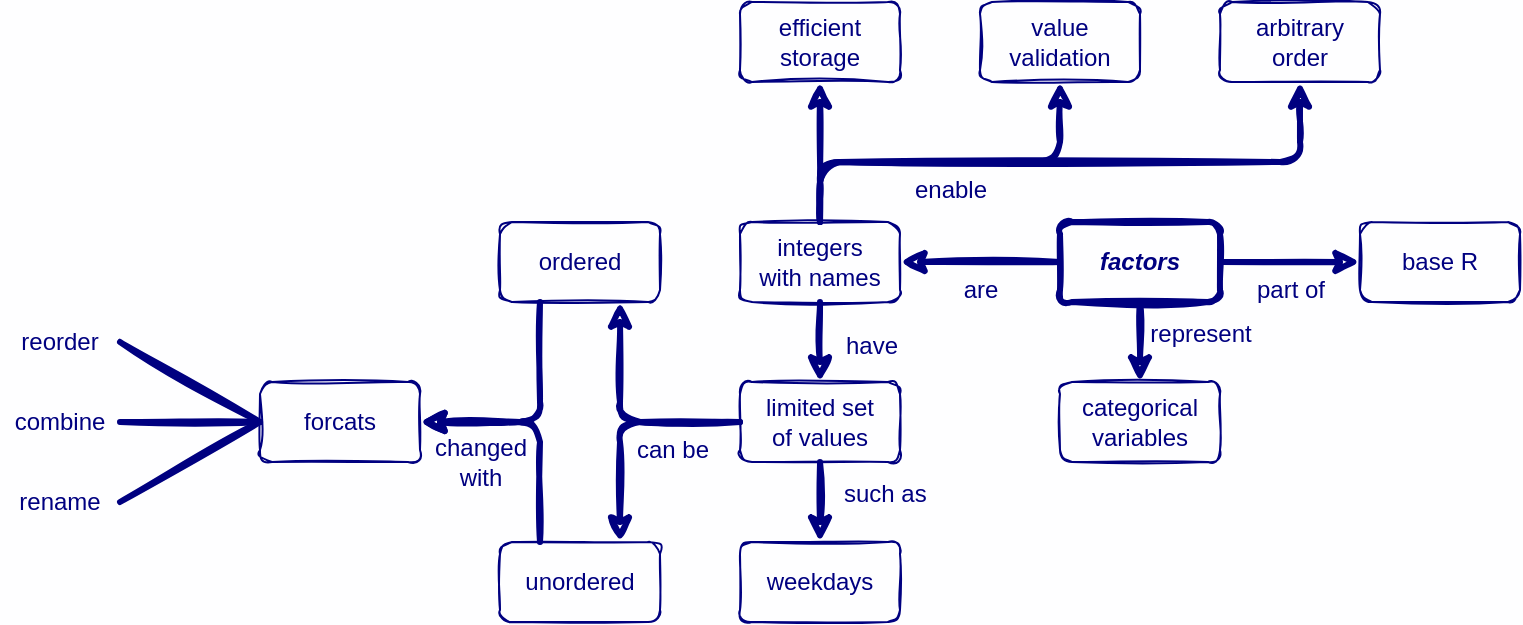 <mxfile version="13.6.2" type="device"><diagram name="Page-1" id="42789a77-a242-8287-6e28-9cd8cfd52e62"><mxGraphModel dx="946" dy="680" grid="1" gridSize="10" guides="1" tooltips="1" connect="1" arrows="1" fold="1" page="1" pageScale="1" pageWidth="1100" pageHeight="850" background="#FEFEFF" math="0" shadow="0"><root><mxCell id="0"/><mxCell id="1" parent="0"/><mxCell id="Q8fEgzgGfGvltEnc6YPg-21" value="have" style="endArrow=classic;html=1;strokeWidth=3;verticalAlign=middle;fontSize=12;labelBackgroundColor=none;fontFamily=Helvetica;align=left;exitX=0.5;exitY=1;exitDx=0;exitDy=0;entryX=0.5;entryY=0;entryDx=0;entryDy=0;sketch=1;fontColor=#000080;strokeColor=#000080;" parent="1" source="Q8fEgzgGfGvltEnc6YPg-26" target="Q8fEgzgGfGvltEnc6YPg-17" edge="1"><mxGeometry x="0.08" y="10" width="50" height="50" relative="1" as="geometry"><mxPoint x="380" y="220" as="sourcePoint"/><mxPoint x="430" y="390" as="targetPoint"/><Array as="points"/><mxPoint x="1" as="offset"/></mxGeometry></mxCell><mxCell id="02z_vxr1TSbZPnFrDk6E-7" value="such as" style="endArrow=classic;html=1;strokeWidth=3;verticalAlign=middle;fontSize=12;labelBackgroundColor=none;fontFamily=Helvetica;align=left;exitX=0.5;exitY=1;exitDx=0;exitDy=0;entryX=0.5;entryY=0;entryDx=0;entryDy=0;sketch=1;fontColor=#000080;strokeColor=#000080;" parent="1" source="Q8fEgzgGfGvltEnc6YPg-17" target="02z_vxr1TSbZPnFrDk6E-1" edge="1"><mxGeometry x="-0.2" y="10" width="50" height="50" relative="1" as="geometry"><mxPoint x="640" y="200" as="sourcePoint"/><mxPoint x="640" y="280" as="targetPoint"/><Array as="points"/><mxPoint as="offset"/></mxGeometry></mxCell><mxCell id="02z_vxr1TSbZPnFrDk6E-8" value="are" style="endArrow=classic;html=1;strokeWidth=3;verticalAlign=top;fontSize=12;labelBackgroundColor=none;fontFamily=Helvetica;align=center;exitX=0;exitY=0.5;exitDx=0;exitDy=0;entryX=1;entryY=0.5;entryDx=0;entryDy=0;sketch=1;fontColor=#000080;strokeColor=#000080;" parent="1" source="Q8fEgzgGfGvltEnc6YPg-16" target="Q8fEgzgGfGvltEnc6YPg-26" edge="1"><mxGeometry width="50" height="50" relative="1" as="geometry"><mxPoint x="640" y="200" as="sourcePoint"/><mxPoint x="640" y="280" as="targetPoint"/><Array as="points"/><mxPoint as="offset"/></mxGeometry></mxCell><mxCell id="02z_vxr1TSbZPnFrDk6E-9" value="" style="endArrow=classic;html=1;strokeWidth=3;verticalAlign=top;fontSize=12;labelBackgroundColor=none;fontFamily=Helvetica;align=center;exitX=0.5;exitY=0;exitDx=0;exitDy=0;entryX=0.5;entryY=1;entryDx=0;entryDy=0;sketch=1;fontColor=#000080;strokeColor=#000080;" parent="1" source="Q8fEgzgGfGvltEnc6YPg-26" target="02z_vxr1TSbZPnFrDk6E-6" edge="1"><mxGeometry width="50" height="50" relative="1" as="geometry"><mxPoint x="600" y="180" as="sourcePoint"/><mxPoint x="500" y="180" as="targetPoint"/><Array as="points"/><mxPoint as="offset"/></mxGeometry></mxCell><mxCell id="02z_vxr1TSbZPnFrDk6E-10" value="can be" style="endArrow=classic;html=1;strokeWidth=3;verticalAlign=top;fontSize=12;labelBackgroundColor=none;fontFamily=Helvetica;align=center;exitX=0;exitY=0.5;exitDx=0;exitDy=0;entryX=0.75;entryY=1;entryDx=0;entryDy=0;sketch=1;fontColor=#000080;strokeColor=#000080;" parent="1" source="Q8fEgzgGfGvltEnc6YPg-17" target="02z_vxr1TSbZPnFrDk6E-2" edge="1"><mxGeometry x="-0.429" width="50" height="50" relative="1" as="geometry"><mxPoint x="600" y="180" as="sourcePoint"/><mxPoint x="500" y="180" as="targetPoint"/><Array as="points"><mxPoint x="350" y="250"/></Array><mxPoint as="offset"/></mxGeometry></mxCell><mxCell id="02z_vxr1TSbZPnFrDk6E-11" value="" style="endArrow=classic;html=1;strokeWidth=3;verticalAlign=top;fontSize=12;labelBackgroundColor=none;fontFamily=Helvetica;align=center;entryX=0.75;entryY=0;entryDx=0;entryDy=0;exitX=0;exitY=0.5;exitDx=0;exitDy=0;sketch=1;fontColor=#000080;strokeColor=#000080;" parent="1" source="Q8fEgzgGfGvltEnc6YPg-17" target="02z_vxr1TSbZPnFrDk6E-3" edge="1"><mxGeometry width="50" height="50" relative="1" as="geometry"><mxPoint x="410" y="170" as="sourcePoint"/><mxPoint x="330" y="130" as="targetPoint"/><Array as="points"><mxPoint x="350" y="250"/></Array><mxPoint as="offset"/></mxGeometry></mxCell><mxCell id="02z_vxr1TSbZPnFrDk6E-14" value="enable" style="endArrow=classic;html=1;strokeWidth=3;verticalAlign=top;fontSize=12;labelBackgroundColor=none;fontFamily=Helvetica;align=center;entryX=0.5;entryY=1;entryDx=0;entryDy=0;sketch=1;fontColor=#000080;strokeColor=#000080;" parent="1" target="02z_vxr1TSbZPnFrDk6E-4" edge="1"><mxGeometry width="50" height="50" relative="1" as="geometry"><mxPoint x="450" y="150" as="sourcePoint"/><mxPoint x="460" y="90" as="targetPoint"/><Array as="points"><mxPoint x="450" y="120"/><mxPoint x="570" y="120"/></Array><mxPoint as="offset"/></mxGeometry></mxCell><mxCell id="02z_vxr1TSbZPnFrDk6E-15" value="" style="endArrow=classic;html=1;strokeWidth=3;verticalAlign=top;fontSize=12;labelBackgroundColor=none;fontFamily=Helvetica;align=center;entryX=0.5;entryY=1;entryDx=0;entryDy=0;sketch=1;fontColor=#000080;strokeColor=#000080;" parent="1" target="02z_vxr1TSbZPnFrDk6E-5" edge="1"><mxGeometry width="50" height="50" relative="1" as="geometry"><mxPoint x="450" y="150" as="sourcePoint"/><mxPoint x="580" y="90" as="targetPoint"/><Array as="points"><mxPoint x="450" y="120"/><mxPoint x="690" y="120"/></Array><mxPoint as="offset"/></mxGeometry></mxCell><mxCell id="02z_vxr1TSbZPnFrDk6E-17" value="part of" style="endArrow=classic;html=1;strokeWidth=3;verticalAlign=top;fontSize=12;labelBackgroundColor=none;fontFamily=Helvetica;align=center;exitX=1;exitY=0.5;exitDx=0;exitDy=0;entryX=0;entryY=0.5;entryDx=0;entryDy=0;sketch=1;fontColor=#000080;strokeColor=#000080;" parent="1" source="Q8fEgzgGfGvltEnc6YPg-16" target="02z_vxr1TSbZPnFrDk6E-16" edge="1"><mxGeometry width="50" height="50" relative="1" as="geometry"><mxPoint x="580" y="180" as="sourcePoint"/><mxPoint x="500" y="180" as="targetPoint"/><Array as="points"/><mxPoint as="offset"/></mxGeometry></mxCell><mxCell id="02z_vxr1TSbZPnFrDk6E-19" value="represent" style="endArrow=classic;html=1;strokeWidth=3;verticalAlign=middle;fontSize=12;labelBackgroundColor=none;fontFamily=Helvetica;align=center;entryX=0.5;entryY=0;entryDx=0;entryDy=0;exitX=0.5;exitY=1;exitDx=0;exitDy=0;sketch=1;fontColor=#000080;strokeColor=#000080;" parent="1" source="Q8fEgzgGfGvltEnc6YPg-16" target="02z_vxr1TSbZPnFrDk6E-18" edge="1"><mxGeometry x="-0.2" y="30" width="50" height="50" relative="1" as="geometry"><mxPoint x="690" y="230" as="sourcePoint"/><mxPoint x="730" y="180" as="targetPoint"/><Array as="points"/><mxPoint as="offset"/></mxGeometry></mxCell><mxCell id="Q8fEgzgGfGvltEnc6YPg-16" value="&lt;b style=&quot;font-size: 12px&quot;&gt;&lt;i style=&quot;font-size: 12px&quot;&gt;factors&lt;/i&gt;&lt;/b&gt;" style="rounded=1;whiteSpace=wrap;html=1;strokeWidth=3;fontSize=12;fontFamily=Helvetica;fillColor=none;labelBackgroundColor=none;sketch=1;fontColor=#000080;strokeColor=#000080;" parent="1" vertex="1"><mxGeometry x="570" y="150" width="80" height="40" as="geometry"/></mxCell><mxCell id="Q8fEgzgGfGvltEnc6YPg-26" value="integers&lt;br&gt;with names" style="rounded=1;whiteSpace=wrap;html=1;fontSize=12;fontFamily=Helvetica;fillColor=none;labelBackgroundColor=none;sketch=1;fontColor=#000080;strokeColor=#000080;" parent="1" vertex="1"><mxGeometry x="410" y="150" width="80" height="40" as="geometry"/></mxCell><mxCell id="Q8fEgzgGfGvltEnc6YPg-17" value="limited set&lt;br&gt;of values" style="rounded=1;whiteSpace=wrap;html=1;fontSize=12;fontFamily=Helvetica;fillColor=none;labelBackgroundColor=none;sketch=1;fontColor=#000080;strokeColor=#000080;" parent="1" vertex="1"><mxGeometry x="410" y="230" width="80" height="40" as="geometry"/></mxCell><mxCell id="02z_vxr1TSbZPnFrDk6E-1" value="weekdays" style="rounded=1;whiteSpace=wrap;html=1;fontSize=12;fontFamily=Helvetica;fillColor=none;labelBackgroundColor=none;sketch=1;fontColor=#000080;strokeColor=#000080;" parent="1" vertex="1"><mxGeometry x="410" y="310" width="80" height="40" as="geometry"/></mxCell><mxCell id="02z_vxr1TSbZPnFrDk6E-4" value="value&lt;br&gt;validation" style="rounded=1;whiteSpace=wrap;html=1;fontSize=12;fontFamily=Helvetica;fillColor=none;labelBackgroundColor=none;sketch=1;fontColor=#000080;strokeColor=#000080;" parent="1" vertex="1"><mxGeometry x="530" y="40" width="80" height="40" as="geometry"/></mxCell><mxCell id="02z_vxr1TSbZPnFrDk6E-5" value="arbitrary&lt;br&gt;order" style="rounded=1;whiteSpace=wrap;html=1;fontSize=12;fontFamily=Helvetica;fillColor=none;labelBackgroundColor=none;sketch=1;fontColor=#000080;strokeColor=#000080;" parent="1" vertex="1"><mxGeometry x="650" y="40" width="80" height="40" as="geometry"/></mxCell><mxCell id="02z_vxr1TSbZPnFrDk6E-6" value="efficient&lt;br&gt;storage" style="rounded=1;whiteSpace=wrap;html=1;fontSize=12;fontFamily=Helvetica;fillColor=none;labelBackgroundColor=none;sketch=1;fontColor=#000080;strokeColor=#000080;" parent="1" vertex="1"><mxGeometry x="410" y="40" width="80" height="40" as="geometry"/></mxCell><mxCell id="02z_vxr1TSbZPnFrDk6E-16" value="base R" style="rounded=1;whiteSpace=wrap;html=1;fontSize=12;fontFamily=Helvetica;fillColor=none;labelBackgroundColor=none;sketch=1;fontColor=#000080;strokeColor=#000080;" parent="1" vertex="1"><mxGeometry x="720" y="150" width="80" height="40" as="geometry"/></mxCell><mxCell id="02z_vxr1TSbZPnFrDk6E-18" value="categorical&lt;br&gt;variables" style="rounded=1;whiteSpace=wrap;html=1;fontSize=12;fontFamily=Helvetica;fillColor=none;labelBackgroundColor=none;sketch=1;fontColor=#000080;strokeColor=#000080;" parent="1" vertex="1"><mxGeometry x="570" y="230" width="80" height="40" as="geometry"/></mxCell><mxCell id="02z_vxr1TSbZPnFrDk6E-22" value="" style="endArrow=classic;html=1;strokeWidth=3;verticalAlign=top;fontSize=12;labelBackgroundColor=none;fontFamily=Helvetica;align=center;entryX=1;entryY=0.5;entryDx=0;entryDy=0;exitX=0.25;exitY=1;exitDx=0;exitDy=0;sketch=1;fontColor=#000080;strokeColor=#000080;" parent="1" source="02z_vxr1TSbZPnFrDk6E-2" target="02z_vxr1TSbZPnFrDk6E-21" edge="1"><mxGeometry width="50" height="50" relative="1" as="geometry"><mxPoint x="420" y="260" as="sourcePoint"/><mxPoint x="360" y="320" as="targetPoint"/><Array as="points"><mxPoint x="310" y="250"/></Array><mxPoint as="offset"/></mxGeometry></mxCell><mxCell id="02z_vxr1TSbZPnFrDk6E-23" value="" style="endArrow=classic;html=1;strokeWidth=3;verticalAlign=top;fontSize=12;labelBackgroundColor=none;fontFamily=Helvetica;align=center;exitX=0.25;exitY=0;exitDx=0;exitDy=0;sketch=1;fontColor=#000080;strokeColor=#000080;" parent="1" source="02z_vxr1TSbZPnFrDk6E-3" edge="1"><mxGeometry width="50" height="50" relative="1" as="geometry"><mxPoint x="310" y="300" as="sourcePoint"/><mxPoint x="250" y="250" as="targetPoint"/><Array as="points"><mxPoint x="310" y="250"/></Array><mxPoint as="offset"/></mxGeometry></mxCell><mxCell id="02z_vxr1TSbZPnFrDk6E-24" value="changed&lt;br&gt;with" style="edgeLabel;html=1;align=center;verticalAlign=middle;resizable=0;points=[];fontSize=12;labelBackgroundColor=none;sketch=1;fontColor=#000080;" parent="02z_vxr1TSbZPnFrDk6E-23" vertex="1" connectable="0"><mxGeometry x="-0.35" y="2" relative="1" as="geometry"><mxPoint x="-28" y="-1" as="offset"/></mxGeometry></mxCell><mxCell id="02z_vxr1TSbZPnFrDk6E-25" value="reorder" style="text;html=1;strokeColor=none;fillColor=none;align=center;verticalAlign=middle;whiteSpace=wrap;rounded=0;labelBackgroundColor=none;fontSize=12;sketch=1;fontColor=#000080;" parent="1" vertex="1"><mxGeometry x="40" y="200" width="60" height="20" as="geometry"/></mxCell><mxCell id="02z_vxr1TSbZPnFrDk6E-26" value="combine" style="text;html=1;strokeColor=none;fillColor=none;align=center;verticalAlign=middle;whiteSpace=wrap;rounded=0;labelBackgroundColor=none;fontSize=12;sketch=1;fontColor=#000080;" parent="1" vertex="1"><mxGeometry x="40" y="240" width="60" height="20" as="geometry"/></mxCell><mxCell id="02z_vxr1TSbZPnFrDk6E-27" value="rename" style="text;html=1;strokeColor=none;fillColor=none;align=center;verticalAlign=middle;whiteSpace=wrap;rounded=0;labelBackgroundColor=none;fontSize=12;sketch=1;fontColor=#000080;" parent="1" vertex="1"><mxGeometry x="40" y="280" width="60" height="20" as="geometry"/></mxCell><mxCell id="02z_vxr1TSbZPnFrDk6E-2" value="ordered" style="rounded=1;whiteSpace=wrap;html=1;fontSize=12;fontFamily=Helvetica;fillColor=none;labelBackgroundColor=none;sketch=1;fontColor=#000080;strokeColor=#000080;" parent="1" vertex="1"><mxGeometry x="290" y="150" width="80" height="40" as="geometry"/></mxCell><mxCell id="02z_vxr1TSbZPnFrDk6E-3" value="unordered" style="rounded=1;whiteSpace=wrap;html=1;fontSize=12;fontFamily=Helvetica;fillColor=none;labelBackgroundColor=none;sketch=1;fontColor=#000080;strokeColor=#000080;" parent="1" vertex="1"><mxGeometry x="290" y="310" width="80" height="40" as="geometry"/></mxCell><mxCell id="02z_vxr1TSbZPnFrDk6E-21" value="forcats" style="rounded=1;whiteSpace=wrap;html=1;fontSize=12;fontFamily=Helvetica;fillColor=none;labelBackgroundColor=none;sketch=1;fontColor=#000080;strokeColor=#000080;" parent="1" vertex="1"><mxGeometry x="170" y="230" width="80" height="40" as="geometry"/></mxCell><mxCell id="Jy6ItJxoo6YpYd5aB86C-1" value="" style="endArrow=none;html=1;exitX=1;exitY=0.5;exitDx=0;exitDy=0;entryX=0;entryY=0.5;entryDx=0;entryDy=0;strokeWidth=3;sketch=1;fontColor=#000080;strokeColor=#000080;" parent="1" source="02z_vxr1TSbZPnFrDk6E-25" target="02z_vxr1TSbZPnFrDk6E-21" edge="1"><mxGeometry width="50" height="50" relative="1" as="geometry"><mxPoint x="460" y="370" as="sourcePoint"/><mxPoint x="510" y="320" as="targetPoint"/></mxGeometry></mxCell><mxCell id="Jy6ItJxoo6YpYd5aB86C-2" value="" style="endArrow=none;html=1;exitX=1;exitY=0.5;exitDx=0;exitDy=0;strokeWidth=3;sketch=1;fontColor=#000080;strokeColor=#000080;" parent="1" source="02z_vxr1TSbZPnFrDk6E-26" edge="1"><mxGeometry width="50" height="50" relative="1" as="geometry"><mxPoint x="110" y="220" as="sourcePoint"/><mxPoint x="170" y="250" as="targetPoint"/></mxGeometry></mxCell><mxCell id="Jy6ItJxoo6YpYd5aB86C-3" value="" style="endArrow=none;html=1;exitX=1;exitY=0.5;exitDx=0;exitDy=0;strokeWidth=3;sketch=1;fontColor=#000080;strokeColor=#000080;" parent="1" source="02z_vxr1TSbZPnFrDk6E-27" edge="1"><mxGeometry width="50" height="50" relative="1" as="geometry"><mxPoint x="110" y="260" as="sourcePoint"/><mxPoint x="170" y="250" as="targetPoint"/></mxGeometry></mxCell></root></mxGraphModel></diagram></mxfile>